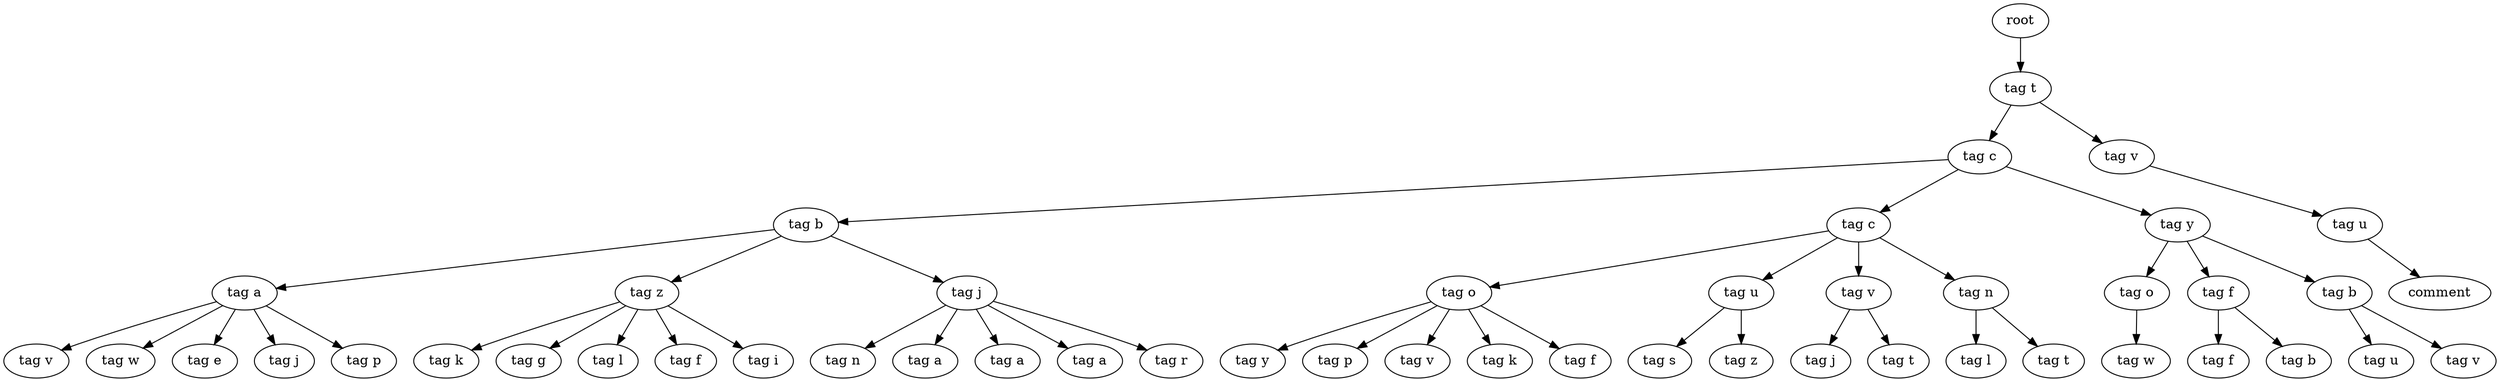 digraph Tree{
0[label="root"];
0->00
00[label="tag t"];
00->000
000[label="tag c"];
000->0000
0000[label="tag b"];
0000->00000
00000[label="tag a"];
00000->000000
000000[label="tag v"];
00000->000001
000001[label="tag w"];
00000->000002
000002[label="tag e"];
00000->000003
000003[label="tag j"];
00000->000004
000004[label="tag p"];
0000->00001
00001[label="tag z"];
00001->000010
000010[label="tag k"];
00001->000011
000011[label="tag g"];
00001->000012
000012[label="tag l"];
00001->000013
000013[label="tag f"];
00001->000014
000014[label="tag i"];
0000->00002
00002[label="tag j"];
00002->000020
000020[label="tag n"];
00002->000021
000021[label="tag a"];
00002->000022
000022[label="tag a"];
00002->000023
000023[label="tag a"];
00002->000024
000024[label="tag r"];
000->0001
0001[label="tag c"];
0001->00010
00010[label="tag o"];
00010->000100
000100[label="tag y"];
00010->000101
000101[label="tag p"];
00010->000102
000102[label="tag v"];
00010->000103
000103[label="tag k"];
00010->000104
000104[label="tag f"];
0001->00011
00011[label="tag u"];
00011->000110
000110[label="tag s"];
00011->000111
000111[label="tag z"];
0001->00012
00012[label="tag v"];
00012->000120
000120[label="tag j"];
00012->000121
000121[label="tag t"];
0001->00013
00013[label="tag n"];
00013->000130
000130[label="tag l"];
00013->000131
000131[label="tag t"];
000->0002
0002[label="tag y"];
0002->00020
00020[label="tag o"];
00020->000200
000200[label="tag w"];
0002->00021
00021[label="tag f"];
00021->000210
000210[label="tag f"];
00021->000211
000211[label="tag b"];
0002->00022
00022[label="tag b"];
00022->000220
000220[label="tag u"];
00022->000221
000221[label="tag v"];
00->001
001[label="tag v"];
001->0010
0010[label="tag u"];
0010->00100
00100[label="comment"];
}
